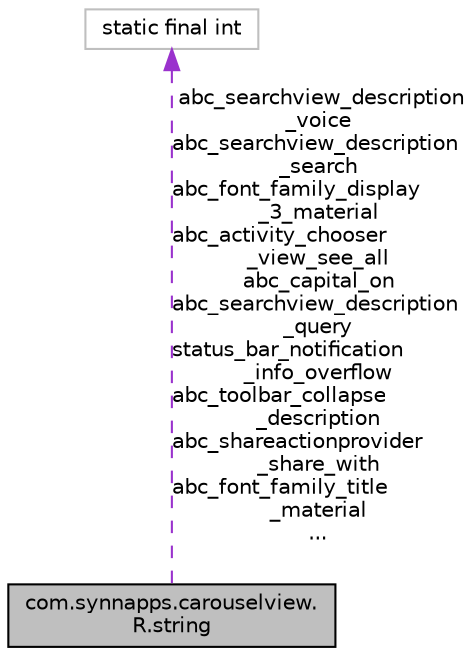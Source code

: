 digraph "com.synnapps.carouselview.R.string"
{
 // INTERACTIVE_SVG=YES
 // LATEX_PDF_SIZE
  edge [fontname="Helvetica",fontsize="10",labelfontname="Helvetica",labelfontsize="10"];
  node [fontname="Helvetica",fontsize="10",shape=record];
  Node1 [label="com.synnapps.carouselview.\lR.string",height=0.2,width=0.4,color="black", fillcolor="grey75", style="filled", fontcolor="black",tooltip=" "];
  Node2 -> Node1 [dir="back",color="darkorchid3",fontsize="10",style="dashed",label=" abc_searchview_description\l_voice\nabc_searchview_description\l_search\nabc_font_family_display\l_3_material\nabc_activity_chooser\l_view_see_all\nabc_capital_on\nabc_searchview_description\l_query\nstatus_bar_notification\l_info_overflow\nabc_toolbar_collapse\l_description\nabc_shareactionprovider\l_share_with\nabc_font_family_title\l_material\n..." ,fontname="Helvetica"];
  Node2 [label="static final int",height=0.2,width=0.4,color="grey75", fillcolor="white", style="filled",tooltip=" "];
}
